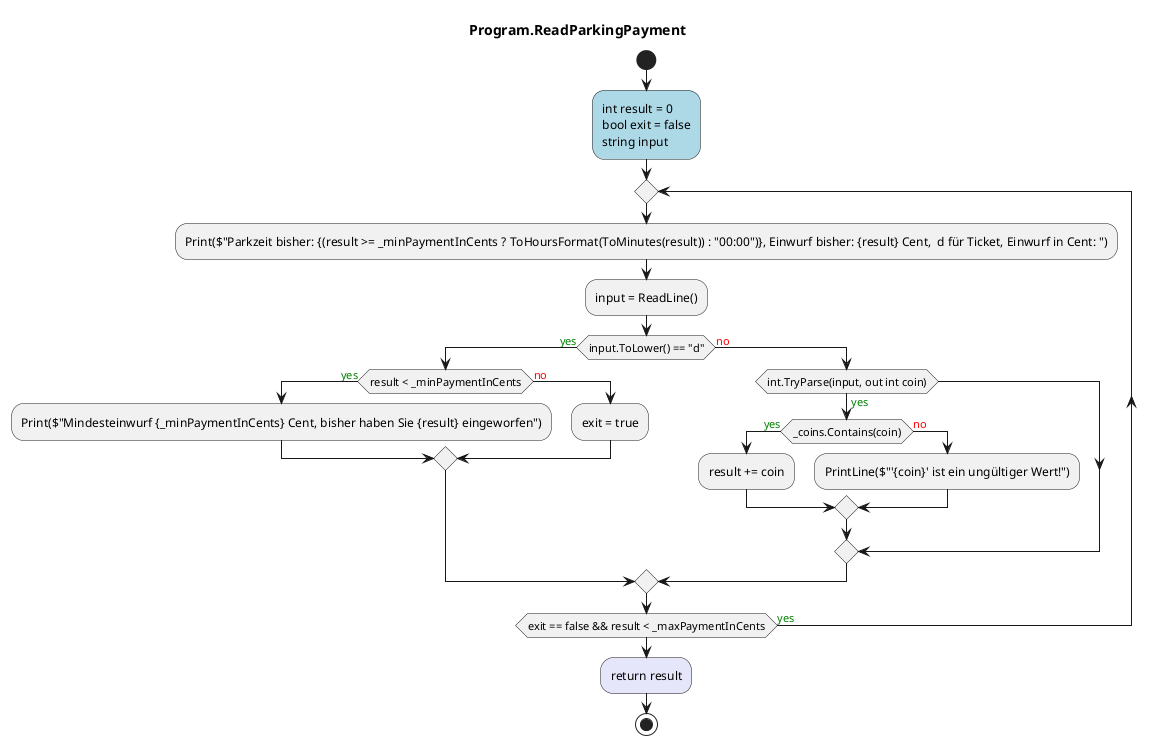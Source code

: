 @startuml Program.ReadParkingPayment
title Program.ReadParkingPayment
start
#LightBlue:int result = 0
bool exit = false
string input;
repeat
    :Print($"Parkzeit bisher: {(result >= _minPaymentInCents ? ToHoursFormat(ToMinutes(result)) : "00:00")}, Einwurf bisher: {result} Cent,  d für Ticket, Einwurf in Cent: ");
    :input = ReadLine();
    if (input.ToLower() == "d") then (<color:green>yes)
        if (result < _minPaymentInCents) then (<color:green>yes)
            :Print($"Mindesteinwurf {_minPaymentInCents} Cent, bisher haben Sie {result} eingeworfen");
          else (<color:red>no)
              :exit = true;
        endif
      else (<color:red>no)
        if (int.TryParse(input, out int coin)) then (<color:green>yes)
            if (_coins.Contains(coin)) then (<color:green>yes)
                :result += coin;
              else (<color:red>no)
                  :PrintLine($"'{coin}' ist ein ungültiger Wert!");
            endif
        endif
    endif
repeat while (exit == false && result < _maxPaymentInCents) is (<color:green>yes)
#Lavender:return result;
stop
@enduml
